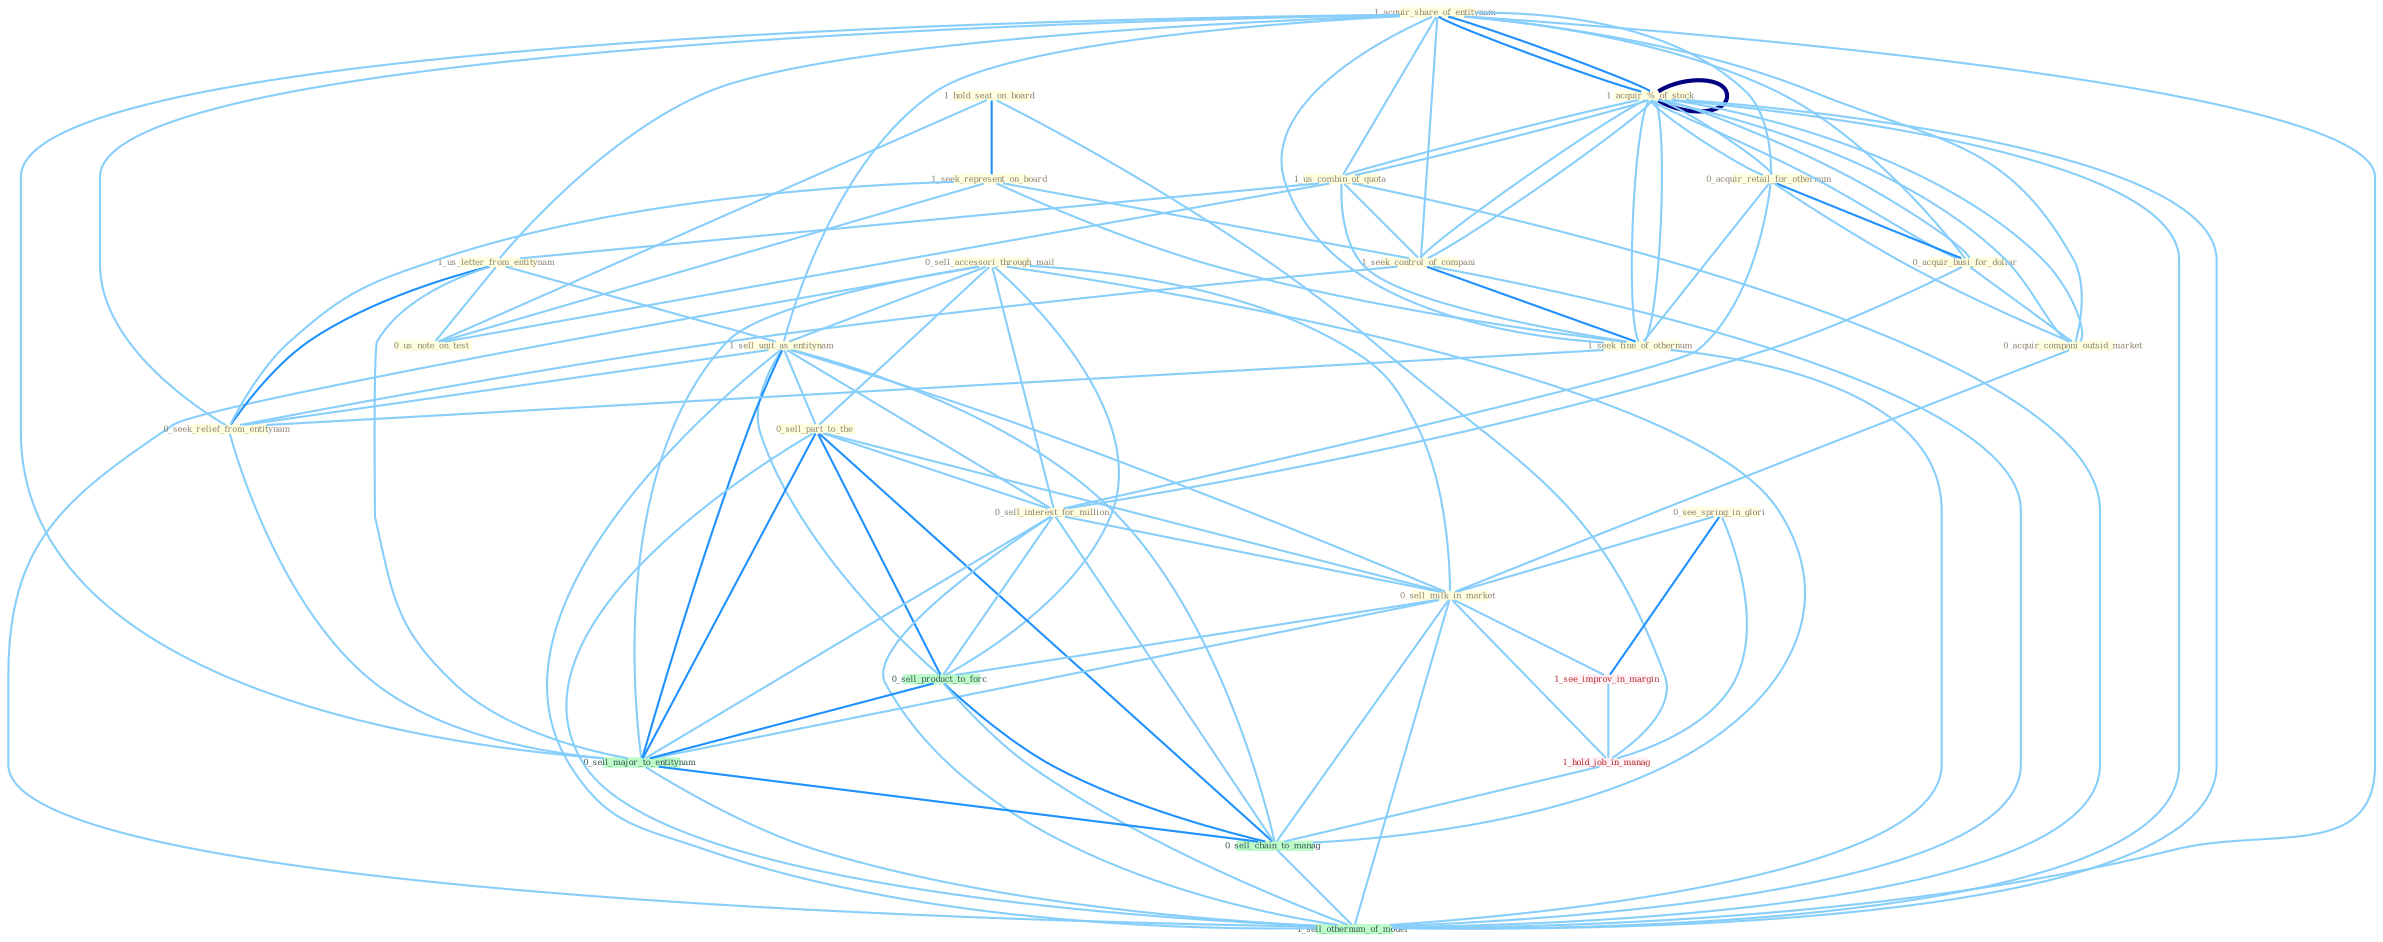 Graph G{ 
    node
    [shape=polygon,style=filled,width=.5,height=.06,color="#BDFCC9",fixedsize=true,fontsize=4,
    fontcolor="#2f4f4f"];
    {node
    [color="#ffffe0", fontcolor="#8b7d6b"] "0_sell_accessori_through_mail " "1_acquir_share_of_entitynam " "1_acquir_%_of_stock " "1_hold_seat_on_board " "0_see_spring_in_glori " "1_us_combin_of_quota " "1_us_letter_from_entitynam " "1_sell_unit_as_entitynam " "0_acquir_retail_for_othernum " "1_seek_represent_on_board " "0_acquir_busi_for_dollar " "1_seek_control_of_compani " "0_acquir_compani_outsid_market " "1_seek_fine_of_othernum " "0_sell_part_to_the " "0_sell_interest_for_million " "0_sell_milk_in_market " "0_seek_relief_from_entitynam " "0_us_note_on_test "}
{node [color="#fff0f5", fontcolor="#b22222"] "1_see_improv_in_margin " "1_hold_job_in_manag "}
edge [color="#B0E2FF"];

	"0_sell_accessori_through_mail " -- "1_sell_unit_as_entitynam " [w="1", color="#87cefa" ];
	"0_sell_accessori_through_mail " -- "0_sell_part_to_the " [w="1", color="#87cefa" ];
	"0_sell_accessori_through_mail " -- "0_sell_interest_for_million " [w="1", color="#87cefa" ];
	"0_sell_accessori_through_mail " -- "0_sell_milk_in_market " [w="1", color="#87cefa" ];
	"0_sell_accessori_through_mail " -- "0_sell_product_to_forc " [w="1", color="#87cefa" ];
	"0_sell_accessori_through_mail " -- "0_sell_major_to_entitynam " [w="1", color="#87cefa" ];
	"0_sell_accessori_through_mail " -- "0_sell_chain_to_manag " [w="1", color="#87cefa" ];
	"0_sell_accessori_through_mail " -- "1_sell_othernum_of_model " [w="1", color="#87cefa" ];
	"1_acquir_share_of_entitynam " -- "1_acquir_%_of_stock " [w="2", color="#1e90ff" , len=0.8];
	"1_acquir_share_of_entitynam " -- "1_us_combin_of_quota " [w="1", color="#87cefa" ];
	"1_acquir_share_of_entitynam " -- "1_us_letter_from_entitynam " [w="1", color="#87cefa" ];
	"1_acquir_share_of_entitynam " -- "1_sell_unit_as_entitynam " [w="1", color="#87cefa" ];
	"1_acquir_share_of_entitynam " -- "0_acquir_retail_for_othernum " [w="1", color="#87cefa" ];
	"1_acquir_share_of_entitynam " -- "0_acquir_busi_for_dollar " [w="1", color="#87cefa" ];
	"1_acquir_share_of_entitynam " -- "1_seek_control_of_compani " [w="1", color="#87cefa" ];
	"1_acquir_share_of_entitynam " -- "0_acquir_compani_outsid_market " [w="1", color="#87cefa" ];
	"1_acquir_share_of_entitynam " -- "1_seek_fine_of_othernum " [w="1", color="#87cefa" ];
	"1_acquir_share_of_entitynam " -- "0_seek_relief_from_entitynam " [w="1", color="#87cefa" ];
	"1_acquir_share_of_entitynam " -- "1_acquir_%_of_stock " [w="2", color="#1e90ff" , len=0.8];
	"1_acquir_share_of_entitynam " -- "0_sell_major_to_entitynam " [w="1", color="#87cefa" ];
	"1_acquir_share_of_entitynam " -- "1_sell_othernum_of_model " [w="1", color="#87cefa" ];
	"1_acquir_%_of_stock " -- "1_us_combin_of_quota " [w="1", color="#87cefa" ];
	"1_acquir_%_of_stock " -- "0_acquir_retail_for_othernum " [w="1", color="#87cefa" ];
	"1_acquir_%_of_stock " -- "0_acquir_busi_for_dollar " [w="1", color="#87cefa" ];
	"1_acquir_%_of_stock " -- "1_seek_control_of_compani " [w="1", color="#87cefa" ];
	"1_acquir_%_of_stock " -- "0_acquir_compani_outsid_market " [w="1", color="#87cefa" ];
	"1_acquir_%_of_stock " -- "1_seek_fine_of_othernum " [w="1", color="#87cefa" ];
	"1_acquir_%_of_stock " -- "1_acquir_%_of_stock " [w="4", style=bold, color="#000080", len=0.4];
	"1_acquir_%_of_stock " -- "1_sell_othernum_of_model " [w="1", color="#87cefa" ];
	"1_hold_seat_on_board " -- "1_seek_represent_on_board " [w="2", color="#1e90ff" , len=0.8];
	"1_hold_seat_on_board " -- "0_us_note_on_test " [w="1", color="#87cefa" ];
	"1_hold_seat_on_board " -- "1_hold_job_in_manag " [w="1", color="#87cefa" ];
	"0_see_spring_in_glori " -- "0_sell_milk_in_market " [w="1", color="#87cefa" ];
	"0_see_spring_in_glori " -- "1_see_improv_in_margin " [w="2", color="#1e90ff" , len=0.8];
	"0_see_spring_in_glori " -- "1_hold_job_in_manag " [w="1", color="#87cefa" ];
	"1_us_combin_of_quota " -- "1_us_letter_from_entitynam " [w="1", color="#87cefa" ];
	"1_us_combin_of_quota " -- "1_seek_control_of_compani " [w="1", color="#87cefa" ];
	"1_us_combin_of_quota " -- "1_seek_fine_of_othernum " [w="1", color="#87cefa" ];
	"1_us_combin_of_quota " -- "0_us_note_on_test " [w="1", color="#87cefa" ];
	"1_us_combin_of_quota " -- "1_acquir_%_of_stock " [w="1", color="#87cefa" ];
	"1_us_combin_of_quota " -- "1_sell_othernum_of_model " [w="1", color="#87cefa" ];
	"1_us_letter_from_entitynam " -- "1_sell_unit_as_entitynam " [w="1", color="#87cefa" ];
	"1_us_letter_from_entitynam " -- "0_seek_relief_from_entitynam " [w="2", color="#1e90ff" , len=0.8];
	"1_us_letter_from_entitynam " -- "0_us_note_on_test " [w="1", color="#87cefa" ];
	"1_us_letter_from_entitynam " -- "0_sell_major_to_entitynam " [w="1", color="#87cefa" ];
	"1_sell_unit_as_entitynam " -- "0_sell_part_to_the " [w="1", color="#87cefa" ];
	"1_sell_unit_as_entitynam " -- "0_sell_interest_for_million " [w="1", color="#87cefa" ];
	"1_sell_unit_as_entitynam " -- "0_sell_milk_in_market " [w="1", color="#87cefa" ];
	"1_sell_unit_as_entitynam " -- "0_seek_relief_from_entitynam " [w="1", color="#87cefa" ];
	"1_sell_unit_as_entitynam " -- "0_sell_product_to_forc " [w="1", color="#87cefa" ];
	"1_sell_unit_as_entitynam " -- "0_sell_major_to_entitynam " [w="2", color="#1e90ff" , len=0.8];
	"1_sell_unit_as_entitynam " -- "0_sell_chain_to_manag " [w="1", color="#87cefa" ];
	"1_sell_unit_as_entitynam " -- "1_sell_othernum_of_model " [w="1", color="#87cefa" ];
	"0_acquir_retail_for_othernum " -- "0_acquir_busi_for_dollar " [w="2", color="#1e90ff" , len=0.8];
	"0_acquir_retail_for_othernum " -- "0_acquir_compani_outsid_market " [w="1", color="#87cefa" ];
	"0_acquir_retail_for_othernum " -- "1_seek_fine_of_othernum " [w="1", color="#87cefa" ];
	"0_acquir_retail_for_othernum " -- "0_sell_interest_for_million " [w="1", color="#87cefa" ];
	"0_acquir_retail_for_othernum " -- "1_acquir_%_of_stock " [w="1", color="#87cefa" ];
	"1_seek_represent_on_board " -- "1_seek_control_of_compani " [w="1", color="#87cefa" ];
	"1_seek_represent_on_board " -- "1_seek_fine_of_othernum " [w="1", color="#87cefa" ];
	"1_seek_represent_on_board " -- "0_seek_relief_from_entitynam " [w="1", color="#87cefa" ];
	"1_seek_represent_on_board " -- "0_us_note_on_test " [w="1", color="#87cefa" ];
	"0_acquir_busi_for_dollar " -- "0_acquir_compani_outsid_market " [w="1", color="#87cefa" ];
	"0_acquir_busi_for_dollar " -- "0_sell_interest_for_million " [w="1", color="#87cefa" ];
	"0_acquir_busi_for_dollar " -- "1_acquir_%_of_stock " [w="1", color="#87cefa" ];
	"1_seek_control_of_compani " -- "1_seek_fine_of_othernum " [w="2", color="#1e90ff" , len=0.8];
	"1_seek_control_of_compani " -- "0_seek_relief_from_entitynam " [w="1", color="#87cefa" ];
	"1_seek_control_of_compani " -- "1_acquir_%_of_stock " [w="1", color="#87cefa" ];
	"1_seek_control_of_compani " -- "1_sell_othernum_of_model " [w="1", color="#87cefa" ];
	"0_acquir_compani_outsid_market " -- "0_sell_milk_in_market " [w="1", color="#87cefa" ];
	"0_acquir_compani_outsid_market " -- "1_acquir_%_of_stock " [w="1", color="#87cefa" ];
	"1_seek_fine_of_othernum " -- "0_seek_relief_from_entitynam " [w="1", color="#87cefa" ];
	"1_seek_fine_of_othernum " -- "1_acquir_%_of_stock " [w="1", color="#87cefa" ];
	"1_seek_fine_of_othernum " -- "1_sell_othernum_of_model " [w="1", color="#87cefa" ];
	"0_sell_part_to_the " -- "0_sell_interest_for_million " [w="1", color="#87cefa" ];
	"0_sell_part_to_the " -- "0_sell_milk_in_market " [w="1", color="#87cefa" ];
	"0_sell_part_to_the " -- "0_sell_product_to_forc " [w="2", color="#1e90ff" , len=0.8];
	"0_sell_part_to_the " -- "0_sell_major_to_entitynam " [w="2", color="#1e90ff" , len=0.8];
	"0_sell_part_to_the " -- "0_sell_chain_to_manag " [w="2", color="#1e90ff" , len=0.8];
	"0_sell_part_to_the " -- "1_sell_othernum_of_model " [w="1", color="#87cefa" ];
	"0_sell_interest_for_million " -- "0_sell_milk_in_market " [w="1", color="#87cefa" ];
	"0_sell_interest_for_million " -- "0_sell_product_to_forc " [w="1", color="#87cefa" ];
	"0_sell_interest_for_million " -- "0_sell_major_to_entitynam " [w="1", color="#87cefa" ];
	"0_sell_interest_for_million " -- "0_sell_chain_to_manag " [w="1", color="#87cefa" ];
	"0_sell_interest_for_million " -- "1_sell_othernum_of_model " [w="1", color="#87cefa" ];
	"0_sell_milk_in_market " -- "1_see_improv_in_margin " [w="1", color="#87cefa" ];
	"0_sell_milk_in_market " -- "1_hold_job_in_manag " [w="1", color="#87cefa" ];
	"0_sell_milk_in_market " -- "0_sell_product_to_forc " [w="1", color="#87cefa" ];
	"0_sell_milk_in_market " -- "0_sell_major_to_entitynam " [w="1", color="#87cefa" ];
	"0_sell_milk_in_market " -- "0_sell_chain_to_manag " [w="1", color="#87cefa" ];
	"0_sell_milk_in_market " -- "1_sell_othernum_of_model " [w="1", color="#87cefa" ];
	"0_seek_relief_from_entitynam " -- "0_sell_major_to_entitynam " [w="1", color="#87cefa" ];
	"1_see_improv_in_margin " -- "1_hold_job_in_manag " [w="1", color="#87cefa" ];
	"1_acquir_%_of_stock " -- "1_sell_othernum_of_model " [w="1", color="#87cefa" ];
	"1_hold_job_in_manag " -- "0_sell_chain_to_manag " [w="1", color="#87cefa" ];
	"0_sell_product_to_forc " -- "0_sell_major_to_entitynam " [w="2", color="#1e90ff" , len=0.8];
	"0_sell_product_to_forc " -- "0_sell_chain_to_manag " [w="2", color="#1e90ff" , len=0.8];
	"0_sell_product_to_forc " -- "1_sell_othernum_of_model " [w="1", color="#87cefa" ];
	"0_sell_major_to_entitynam " -- "0_sell_chain_to_manag " [w="2", color="#1e90ff" , len=0.8];
	"0_sell_major_to_entitynam " -- "1_sell_othernum_of_model " [w="1", color="#87cefa" ];
	"0_sell_chain_to_manag " -- "1_sell_othernum_of_model " [w="1", color="#87cefa" ];
}